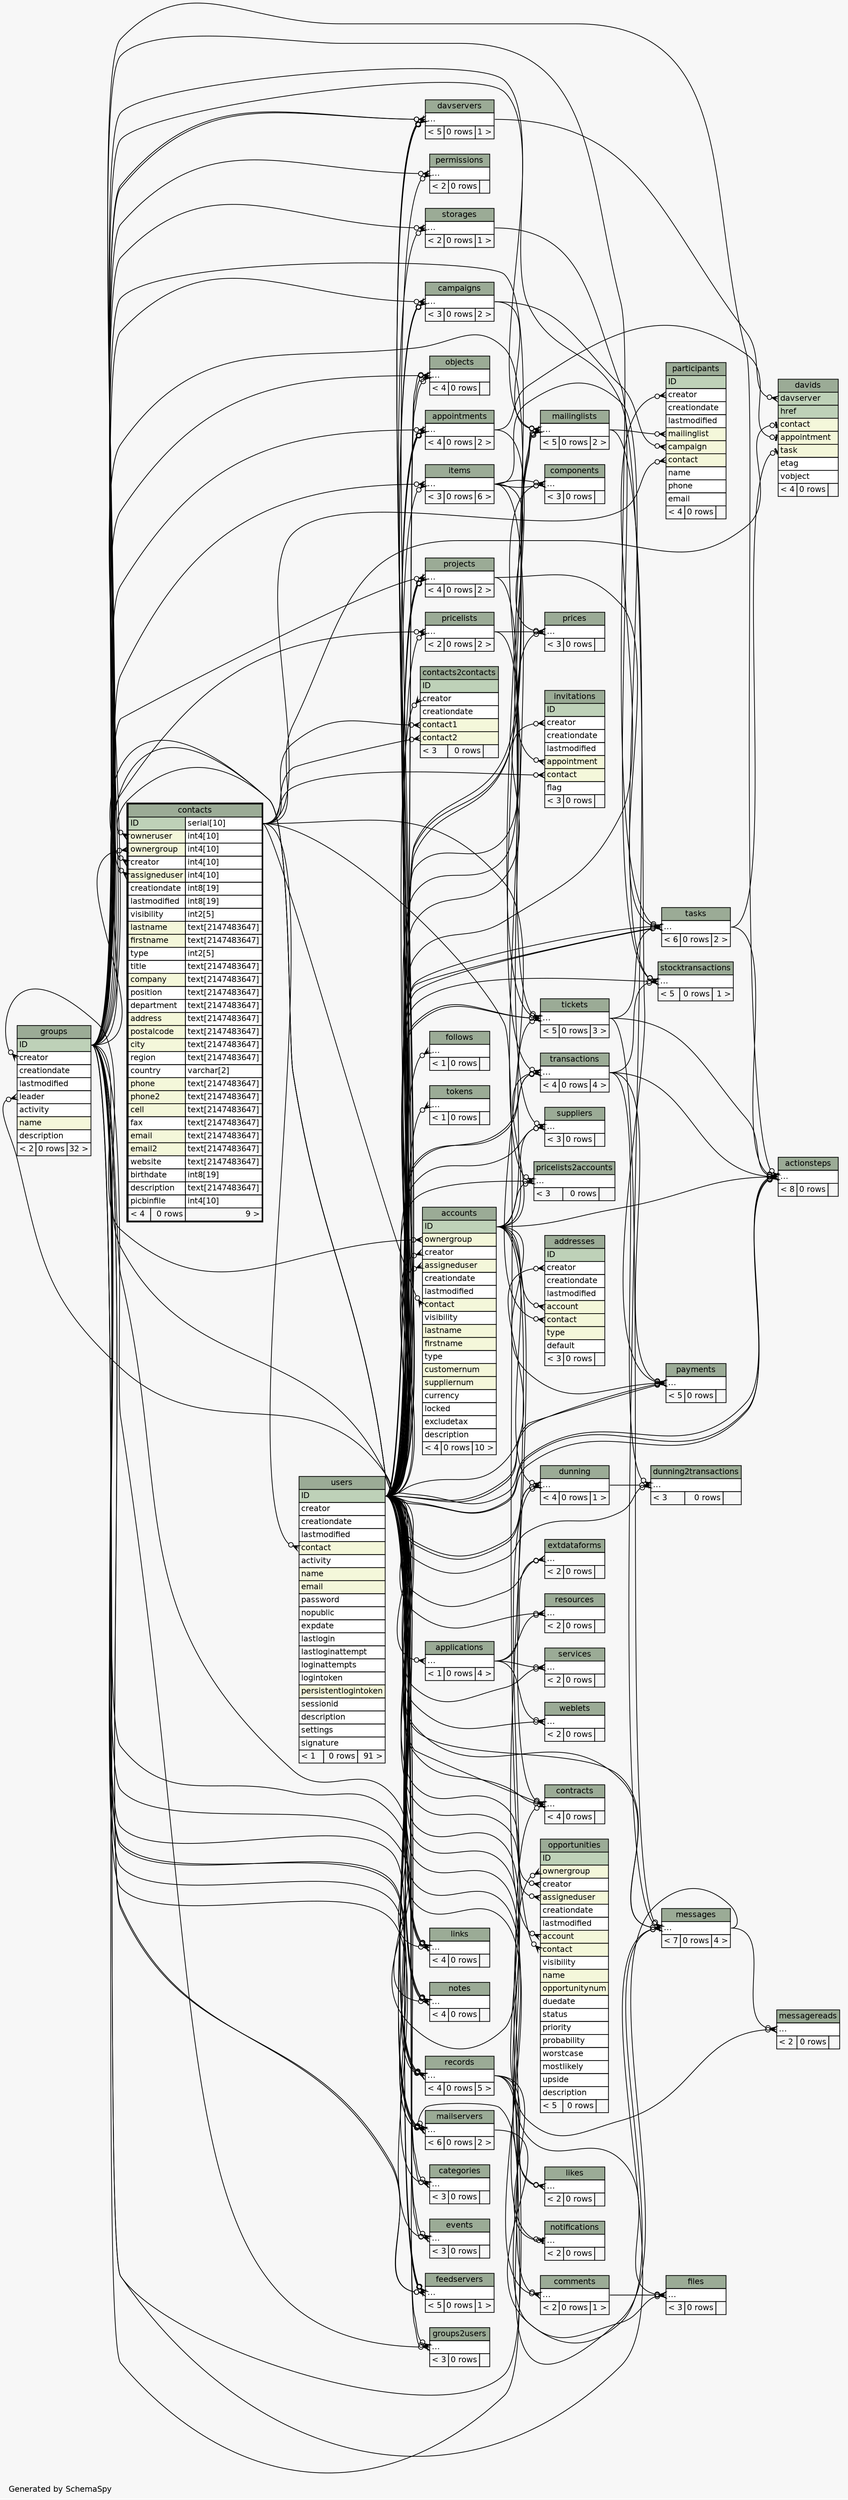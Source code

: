 // dot 2.38.0 on Mac OS X 10.11.5
// SchemaSpy rev 590
digraph "twoDegreesRelationshipsDiagram" {
  graph [
    rankdir="RL"
    bgcolor="#f7f7f7"
    label="\nGenerated by SchemaSpy"
    labeljust="l"
    nodesep="0.18"
    ranksep="0.46"
    fontname="Helvetica"
    fontsize="11"
  ];
  node [
    fontname="Helvetica"
    fontsize="11"
    shape="plaintext"
  ];
  edge [
    arrowsize="0.8"
  ];
  "accounts":"assigneduser":w -> "users":"ID":e [arrowhead=none dir=back arrowtail=crowodot];
  "accounts":"contact":w -> "contacts":"ID.type":e [arrowhead=none dir=back arrowtail=crowodot];
  "accounts":"creator":w -> "users":"ID":e [arrowhead=none dir=back arrowtail=crowodot];
  "accounts":"ownergroup":w -> "groups":"ID":e [arrowhead=none dir=back arrowtail=crowodot];
  "actionsteps":"elipses":w -> "accounts":"ID":e [arrowhead=none dir=back arrowtail=crowodot];
  "actionsteps":"elipses":w -> "users":"ID":e [arrowhead=none dir=back arrowtail=crowodot];
  "actionsteps":"elipses":w -> "users":"ID":e [arrowhead=none dir=back arrowtail=crowodot];
  "actionsteps":"elipses":w -> "groups":"ID":e [arrowhead=none dir=back arrowtail=crowodot];
  "actionsteps":"elipses":w -> "users":"ID":e [arrowhead=none dir=back arrowtail=crowodot];
  "actionsteps":"elipses":w -> "tasks":"elipses":e [arrowhead=none dir=back arrowtail=crowodot];
  "actionsteps":"elipses":w -> "tickets":"elipses":e [arrowhead=none dir=back arrowtail=crowodot];
  "actionsteps":"elipses":w -> "transactions":"elipses":e [arrowhead=none dir=back arrowtail=crowodot];
  "addresses":"account":w -> "accounts":"ID":e [arrowhead=none dir=back arrowtail=crowodot];
  "addresses":"contact":w -> "contacts":"ID.type":e [arrowhead=none dir=back arrowtail=crowodot];
  "addresses":"creator":w -> "users":"ID":e [arrowhead=none dir=back arrowtail=crowodot];
  "applications":"elipses":w -> "users":"ID":e [arrowhead=none dir=back arrowtail=crowodot];
  "appointments":"elipses":w -> "users":"ID":e [arrowhead=none dir=back arrowtail=crowodot];
  "appointments":"elipses":w -> "users":"ID":e [arrowhead=none dir=back arrowtail=crowodot];
  "appointments":"elipses":w -> "groups":"ID":e [arrowhead=none dir=back arrowtail=crowodot];
  "appointments":"elipses":w -> "users":"ID":e [arrowhead=none dir=back arrowtail=crowodot];
  "campaigns":"elipses":w -> "users":"ID":e [arrowhead=none dir=back arrowtail=crowodot];
  "campaigns":"elipses":w -> "users":"ID":e [arrowhead=none dir=back arrowtail=crowodot];
  "campaigns":"elipses":w -> "groups":"ID":e [arrowhead=none dir=back arrowtail=crowodot];
  "categories":"elipses":w -> "users":"ID":e [arrowhead=none dir=back arrowtail=crowodot];
  "categories":"elipses":w -> "groups":"ID":e [arrowhead=none dir=back arrowtail=crowodot];
  "categories":"elipses":w -> "users":"ID":e [arrowhead=none dir=back arrowtail=crowodot];
  "comments":"elipses":w -> "users":"ID":e [arrowhead=none dir=back arrowtail=crowodot];
  "comments":"elipses":w -> "records":"elipses":e [arrowhead=none dir=back arrowtail=crowodot];
  "components":"elipses":w -> "items":"elipses":e [arrowhead=none dir=back arrowtail=crowodot];
  "components":"elipses":w -> "users":"ID":e [arrowhead=none dir=back arrowtail=crowodot];
  "components":"elipses":w -> "items":"elipses":e [arrowhead=none dir=back arrowtail=crowodot];
  "contacts":"assigneduser":w -> "users":"ID":e [arrowhead=none dir=back arrowtail=crowodot];
  "contacts":"creator":w -> "users":"ID":e [arrowhead=none dir=back arrowtail=crowodot];
  "contacts":"ownergroup":w -> "groups":"ID":e [arrowhead=none dir=back arrowtail=crowodot];
  "contacts":"owneruser":w -> "users":"ID":e [arrowhead=none dir=back arrowtail=crowodot];
  "contacts2contacts":"contact1":w -> "contacts":"ID.type":e [arrowhead=none dir=back arrowtail=crowodot];
  "contacts2contacts":"contact2":w -> "contacts":"ID.type":e [arrowhead=none dir=back arrowtail=crowodot];
  "contacts2contacts":"creator":w -> "users":"ID":e [arrowhead=none dir=back arrowtail=crowodot];
  "contracts":"elipses":w -> "accounts":"ID":e [arrowhead=none dir=back arrowtail=crowodot];
  "contracts":"elipses":w -> "users":"ID":e [arrowhead=none dir=back arrowtail=crowodot];
  "contracts":"elipses":w -> "users":"ID":e [arrowhead=none dir=back arrowtail=crowodot];
  "contracts":"elipses":w -> "groups":"ID":e [arrowhead=none dir=back arrowtail=crowodot];
  "davids":"appointment":w -> "appointments":"elipses":e [arrowhead=none dir=back arrowtail=teeodot];
  "davids":"contact":w -> "contacts":"ID.type":e [arrowhead=none dir=back arrowtail=teeodot];
  "davids":"davserver":w -> "davservers":"elipses":e [arrowhead=none dir=back arrowtail=crowodot];
  "davids":"task":w -> "tasks":"elipses":e [arrowhead=none dir=back arrowtail=teeodot];
  "davservers":"elipses":w -> "users":"ID":e [arrowhead=none dir=back arrowtail=crowodot];
  "davservers":"elipses":w -> "groups":"ID":e [arrowhead=none dir=back arrowtail=crowodot];
  "davservers":"elipses":w -> "users":"ID":e [arrowhead=none dir=back arrowtail=crowodot];
  "davservers":"elipses":w -> "groups":"ID":e [arrowhead=none dir=back arrowtail=crowodot];
  "davservers":"elipses":w -> "users":"ID":e [arrowhead=none dir=back arrowtail=crowodot];
  "dunning":"elipses":w -> "accounts":"ID":e [arrowhead=none dir=back arrowtail=crowodot];
  "dunning":"elipses":w -> "users":"ID":e [arrowhead=none dir=back arrowtail=crowodot];
  "dunning":"elipses":w -> "users":"ID":e [arrowhead=none dir=back arrowtail=crowodot];
  "dunning":"elipses":w -> "groups":"ID":e [arrowhead=none dir=back arrowtail=crowodot];
  "dunning2transactions":"elipses":w -> "users":"ID":e [arrowhead=none dir=back arrowtail=crowodot];
  "dunning2transactions":"elipses":w -> "dunning":"elipses":e [arrowhead=none dir=back arrowtail=crowodot];
  "dunning2transactions":"elipses":w -> "transactions":"elipses":e [arrowhead=none dir=back arrowtail=crowodot];
  "events":"elipses":w -> "users":"ID":e [arrowhead=none dir=back arrowtail=crowodot];
  "events":"elipses":w -> "groups":"ID":e [arrowhead=none dir=back arrowtail=crowodot];
  "events":"elipses":w -> "users":"ID":e [arrowhead=none dir=back arrowtail=crowodot];
  "extdataforms":"elipses":w -> "applications":"elipses":e [arrowhead=none dir=back arrowtail=crowodot];
  "extdataforms":"elipses":w -> "users":"ID":e [arrowhead=none dir=back arrowtail=crowodot];
  "feedservers":"elipses":w -> "users":"ID":e [arrowhead=none dir=back arrowtail=crowodot];
  "feedservers":"elipses":w -> "groups":"ID":e [arrowhead=none dir=back arrowtail=crowodot];
  "feedservers":"elipses":w -> "users":"ID":e [arrowhead=none dir=back arrowtail=crowodot];
  "feedservers":"elipses":w -> "groups":"ID":e [arrowhead=none dir=back arrowtail=crowodot];
  "feedservers":"elipses":w -> "users":"ID":e [arrowhead=none dir=back arrowtail=crowodot];
  "files":"elipses":w -> "comments":"elipses":e [arrowhead=none dir=back arrowtail=crowodot];
  "files":"elipses":w -> "users":"ID":e [arrowhead=none dir=back arrowtail=crowodot];
  "files":"elipses":w -> "records":"elipses":e [arrowhead=none dir=back arrowtail=crowodot];
  "follows":"elipses":w -> "users":"ID":e [arrowhead=none dir=back arrowtail=crowodot];
  "groups":"creator":w -> "users":"ID":e [arrowhead=none dir=back arrowtail=crowodot];
  "groups":"leader":w -> "users":"ID":e [arrowhead=none dir=back arrowtail=crowodot];
  "groups2users":"elipses":w -> "users":"ID":e [arrowhead=none dir=back arrowtail=crowodot];
  "groups2users":"elipses":w -> "groups":"ID":e [arrowhead=none dir=back arrowtail=crowodot];
  "groups2users":"elipses":w -> "users":"ID":e [arrowhead=none dir=back arrowtail=crowodot];
  "invitations":"appointment":w -> "appointments":"elipses":e [arrowhead=none dir=back arrowtail=crowodot];
  "invitations":"contact":w -> "contacts":"ID.type":e [arrowhead=none dir=back arrowtail=crowodot];
  "invitations":"creator":w -> "users":"ID":e [arrowhead=none dir=back arrowtail=crowodot];
  "items":"elipses":w -> "users":"ID":e [arrowhead=none dir=back arrowtail=crowodot];
  "items":"elipses":w -> "groups":"ID":e [arrowhead=none dir=back arrowtail=crowodot];
  "likes":"elipses":w -> "users":"ID":e [arrowhead=none dir=back arrowtail=crowodot];
  "likes":"elipses":w -> "records":"elipses":e [arrowhead=none dir=back arrowtail=crowodot];
  "links":"elipses":w -> "users":"ID":e [arrowhead=none dir=back arrowtail=crowodot];
  "links":"elipses":w -> "users":"ID":e [arrowhead=none dir=back arrowtail=crowodot];
  "links":"elipses":w -> "groups":"ID":e [arrowhead=none dir=back arrowtail=crowodot];
  "links":"elipses":w -> "users":"ID":e [arrowhead=none dir=back arrowtail=crowodot];
  "mailinglists":"elipses":w -> "users":"ID":e [arrowhead=none dir=back arrowtail=crowodot];
  "mailinglists":"elipses":w -> "campaigns":"elipses":e [arrowhead=none dir=back arrowtail=crowodot];
  "mailinglists":"elipses":w -> "users":"ID":e [arrowhead=none dir=back arrowtail=crowodot];
  "mailinglists":"elipses":w -> "groups":"ID":e [arrowhead=none dir=back arrowtail=crowodot];
  "mailinglists":"elipses":w -> "users":"ID":e [arrowhead=none dir=back arrowtail=crowodot];
  "mailservers":"elipses":w -> "users":"ID":e [arrowhead=none dir=back arrowtail=crowodot];
  "mailservers":"elipses":w -> "messages":"elipses":e [arrowhead=none dir=back arrowtail=crowodot];
  "mailservers":"elipses":w -> "groups":"ID":e [arrowhead=none dir=back arrowtail=crowodot];
  "mailservers":"elipses":w -> "users":"ID":e [arrowhead=none dir=back arrowtail=crowodot];
  "mailservers":"elipses":w -> "groups":"ID":e [arrowhead=none dir=back arrowtail=crowodot];
  "mailservers":"elipses":w -> "users":"ID":e [arrowhead=none dir=back arrowtail=crowodot];
  "messagereads":"elipses":w -> "users":"ID":e [arrowhead=none dir=back arrowtail=crowodot];
  "messagereads":"elipses":w -> "messages":"elipses":e [arrowhead=none dir=back arrowtail=crowodot];
  "messages":"elipses":w -> "users":"ID":e [arrowhead=none dir=back arrowtail=crowodot];
  "messages":"elipses":w -> "mailinglists":"elipses":e [arrowhead=none dir=back arrowtail=crowodot];
  "messages":"elipses":w -> "mailservers":"elipses":e [arrowhead=none dir=back arrowtail=crowodot];
  "messages":"elipses":w -> "groups":"ID":e [arrowhead=none dir=back arrowtail=crowodot];
  "messages":"elipses":w -> "users":"ID":e [arrowhead=none dir=back arrowtail=crowodot];
  "messages":"elipses":w -> "tickets":"elipses":e [arrowhead=none dir=back arrowtail=crowodot];
  "notes":"elipses":w -> "users":"ID":e [arrowhead=none dir=back arrowtail=crowodot];
  "notes":"elipses":w -> "users":"ID":e [arrowhead=none dir=back arrowtail=crowodot];
  "notes":"elipses":w -> "groups":"ID":e [arrowhead=none dir=back arrowtail=crowodot];
  "notes":"elipses":w -> "users":"ID":e [arrowhead=none dir=back arrowtail=crowodot];
  "notifications":"elipses":w -> "records":"elipses":e [arrowhead=none dir=back arrowtail=teeodot];
  "notifications":"elipses":w -> "users":"ID":e [arrowhead=none dir=back arrowtail=crowodot];
  "objects":"elipses":w -> "users":"ID":e [arrowhead=none dir=back arrowtail=crowodot];
  "objects":"elipses":w -> "users":"ID":e [arrowhead=none dir=back arrowtail=crowodot];
  "objects":"elipses":w -> "groups":"ID":e [arrowhead=none dir=back arrowtail=crowodot];
  "objects":"elipses":w -> "users":"ID":e [arrowhead=none dir=back arrowtail=crowodot];
  "opportunities":"account":w -> "accounts":"ID":e [arrowhead=none dir=back arrowtail=crowodot];
  "opportunities":"assigneduser":w -> "users":"ID":e [arrowhead=none dir=back arrowtail=crowodot];
  "opportunities":"contact":w -> "contacts":"ID.type":e [arrowhead=none dir=back arrowtail=crowodot];
  "opportunities":"creator":w -> "users":"ID":e [arrowhead=none dir=back arrowtail=crowodot];
  "opportunities":"ownergroup":w -> "groups":"ID":e [arrowhead=none dir=back arrowtail=crowodot];
  "participants":"campaign":w -> "campaigns":"elipses":e [arrowhead=none dir=back arrowtail=crowodot];
  "participants":"contact":w -> "contacts":"ID.type":e [arrowhead=none dir=back arrowtail=crowodot];
  "participants":"creator":w -> "users":"ID":e [arrowhead=none dir=back arrowtail=crowodot];
  "participants":"mailinglist":w -> "mailinglists":"elipses":e [arrowhead=none dir=back arrowtail=crowodot];
  "payments":"elipses":w -> "accounts":"ID":e [arrowhead=none dir=back arrowtail=crowodot];
  "payments":"elipses":w -> "users":"ID":e [arrowhead=none dir=back arrowtail=crowodot];
  "payments":"elipses":w -> "users":"ID":e [arrowhead=none dir=back arrowtail=crowodot];
  "payments":"elipses":w -> "groups":"ID":e [arrowhead=none dir=back arrowtail=crowodot];
  "payments":"elipses":w -> "transactions":"elipses":e [arrowhead=none dir=back arrowtail=crowodot];
  "permissions":"elipses":w -> "users":"ID":e [arrowhead=none dir=back arrowtail=crowodot];
  "permissions":"elipses":w -> "groups":"ID":e [arrowhead=none dir=back arrowtail=crowodot];
  "pricelists":"elipses":w -> "users":"ID":e [arrowhead=none dir=back arrowtail=crowodot];
  "pricelists":"elipses":w -> "groups":"ID":e [arrowhead=none dir=back arrowtail=crowodot];
  "pricelists2accounts":"elipses":w -> "accounts":"ID":e [arrowhead=none dir=back arrowtail=crowodot];
  "pricelists2accounts":"elipses":w -> "users":"ID":e [arrowhead=none dir=back arrowtail=crowodot];
  "pricelists2accounts":"elipses":w -> "pricelists":"elipses":e [arrowhead=none dir=back arrowtail=crowodot];
  "prices":"elipses":w -> "users":"ID":e [arrowhead=none dir=back arrowtail=crowodot];
  "prices":"elipses":w -> "items":"elipses":e [arrowhead=none dir=back arrowtail=crowodot];
  "prices":"elipses":w -> "pricelists":"elipses":e [arrowhead=none dir=back arrowtail=crowodot];
  "projects":"elipses":w -> "users":"ID":e [arrowhead=none dir=back arrowtail=crowodot];
  "projects":"elipses":w -> "users":"ID":e [arrowhead=none dir=back arrowtail=crowodot];
  "projects":"elipses":w -> "groups":"ID":e [arrowhead=none dir=back arrowtail=crowodot];
  "projects":"elipses":w -> "users":"ID":e [arrowhead=none dir=back arrowtail=crowodot];
  "records":"elipses":w -> "users":"ID":e [arrowhead=none dir=back arrowtail=crowodot];
  "records":"elipses":w -> "users":"ID":e [arrowhead=none dir=back arrowtail=crowodot];
  "records":"elipses":w -> "groups":"ID":e [arrowhead=none dir=back arrowtail=crowodot];
  "records":"elipses":w -> "users":"ID":e [arrowhead=none dir=back arrowtail=crowodot];
  "resources":"elipses":w -> "applications":"elipses":e [arrowhead=none dir=back arrowtail=crowodot];
  "resources":"elipses":w -> "users":"ID":e [arrowhead=none dir=back arrowtail=crowodot];
  "services":"elipses":w -> "applications":"elipses":e [arrowhead=none dir=back arrowtail=crowodot];
  "services":"elipses":w -> "users":"ID":e [arrowhead=none dir=back arrowtail=crowodot];
  "stocktransactions":"elipses":w -> "users":"ID":e [arrowhead=none dir=back arrowtail=crowodot];
  "stocktransactions":"elipses":w -> "items":"elipses":e [arrowhead=none dir=back arrowtail=crowodot];
  "stocktransactions":"elipses":w -> "storages":"elipses":e [arrowhead=none dir=back arrowtail=crowodot];
  "stocktransactions":"elipses":w -> "transactions":"elipses":e [arrowhead=none dir=back arrowtail=crowodot];
  "storages":"elipses":w -> "users":"ID":e [arrowhead=none dir=back arrowtail=crowodot];
  "storages":"elipses":w -> "groups":"ID":e [arrowhead=none dir=back arrowtail=crowodot];
  "suppliers":"elipses":w -> "accounts":"ID":e [arrowhead=none dir=back arrowtail=crowodot];
  "suppliers":"elipses":w -> "users":"ID":e [arrowhead=none dir=back arrowtail=crowodot];
  "suppliers":"elipses":w -> "items":"elipses":e [arrowhead=none dir=back arrowtail=crowodot];
  "tasks":"elipses":w -> "users":"ID":e [arrowhead=none dir=back arrowtail=crowodot];
  "tasks":"elipses":w -> "users":"ID":e [arrowhead=none dir=back arrowtail=crowodot];
  "tasks":"elipses":w -> "groups":"ID":e [arrowhead=none dir=back arrowtail=crowodot];
  "tasks":"elipses":w -> "users":"ID":e [arrowhead=none dir=back arrowtail=crowodot];
  "tasks":"elipses":w -> "projects":"elipses":e [arrowhead=none dir=back arrowtail=crowodot];
  "tasks":"elipses":w -> "tickets":"elipses":e [arrowhead=none dir=back arrowtail=crowodot];
  "tickets":"elipses":w -> "accounts":"ID":e [arrowhead=none dir=back arrowtail=crowodot];
  "tickets":"elipses":w -> "users":"ID":e [arrowhead=none dir=back arrowtail=crowodot];
  "tickets":"elipses":w -> "users":"ID":e [arrowhead=none dir=back arrowtail=crowodot];
  "tickets":"elipses":w -> "groups":"ID":e [arrowhead=none dir=back arrowtail=crowodot];
  "tickets":"elipses":w -> "projects":"elipses":e [arrowhead=none dir=back arrowtail=crowodot];
  "tokens":"elipses":w -> "users":"ID":e [arrowhead=none dir=back arrowtail=crowodot];
  "transactions":"elipses":w -> "accounts":"ID":e [arrowhead=none dir=back arrowtail=crowodot];
  "transactions":"elipses":w -> "users":"ID":e [arrowhead=none dir=back arrowtail=crowodot];
  "transactions":"elipses":w -> "users":"ID":e [arrowhead=none dir=back arrowtail=crowodot];
  "transactions":"elipses":w -> "groups":"ID":e [arrowhead=none dir=back arrowtail=crowodot];
  "users":"contact":w -> "contacts":"ID.type":e [arrowhead=none dir=back arrowtail=crowodot];
  "weblets":"elipses":w -> "applications":"elipses":e [arrowhead=none dir=back arrowtail=crowodot];
  "weblets":"elipses":w -> "users":"ID":e [arrowhead=none dir=back arrowtail=crowodot];
  "accounts" [
    label=<
    <TABLE BORDER="0" CELLBORDER="1" CELLSPACING="0" BGCOLOR="#ffffff">
      <TR><TD COLSPAN="3" BGCOLOR="#9bab96" ALIGN="CENTER">accounts</TD></TR>
      <TR><TD PORT="ID" COLSPAN="3" BGCOLOR="#bed1b8" ALIGN="LEFT">ID</TD></TR>
      <TR><TD PORT="ownergroup" COLSPAN="3" BGCOLOR="#f4f7da" ALIGN="LEFT">ownergroup</TD></TR>
      <TR><TD PORT="creator" COLSPAN="3" ALIGN="LEFT">creator</TD></TR>
      <TR><TD PORT="assigneduser" COLSPAN="3" BGCOLOR="#f4f7da" ALIGN="LEFT">assigneduser</TD></TR>
      <TR><TD PORT="creationdate" COLSPAN="3" ALIGN="LEFT">creationdate</TD></TR>
      <TR><TD PORT="lastmodified" COLSPAN="3" ALIGN="LEFT">lastmodified</TD></TR>
      <TR><TD PORT="contact" COLSPAN="3" BGCOLOR="#f4f7da" ALIGN="LEFT">contact</TD></TR>
      <TR><TD PORT="visibility" COLSPAN="3" ALIGN="LEFT">visibility</TD></TR>
      <TR><TD PORT="lastname" COLSPAN="3" BGCOLOR="#f4f7da" ALIGN="LEFT">lastname</TD></TR>
      <TR><TD PORT="firstname" COLSPAN="3" BGCOLOR="#f4f7da" ALIGN="LEFT">firstname</TD></TR>
      <TR><TD PORT="type" COLSPAN="3" ALIGN="LEFT">type</TD></TR>
      <TR><TD PORT="customernum" COLSPAN="3" BGCOLOR="#f4f7da" ALIGN="LEFT">customernum</TD></TR>
      <TR><TD PORT="suppliernum" COLSPAN="3" BGCOLOR="#f4f7da" ALIGN="LEFT">suppliernum</TD></TR>
      <TR><TD PORT="currency" COLSPAN="3" ALIGN="LEFT">currency</TD></TR>
      <TR><TD PORT="locked" COLSPAN="3" ALIGN="LEFT">locked</TD></TR>
      <TR><TD PORT="excludetax" COLSPAN="3" ALIGN="LEFT">excludetax</TD></TR>
      <TR><TD PORT="description" COLSPAN="3" ALIGN="LEFT">description</TD></TR>
      <TR><TD ALIGN="LEFT" BGCOLOR="#f7f7f7">&lt; 4</TD><TD ALIGN="RIGHT" BGCOLOR="#f7f7f7">0 rows</TD><TD ALIGN="RIGHT" BGCOLOR="#f7f7f7">10 &gt;</TD></TR>
    </TABLE>>
    URL="accounts.html"
    tooltip="accounts"
  ];
  "actionsteps" [
    label=<
    <TABLE BORDER="0" CELLBORDER="1" CELLSPACING="0" BGCOLOR="#ffffff">
      <TR><TD COLSPAN="3" BGCOLOR="#9bab96" ALIGN="CENTER">actionsteps</TD></TR>
      <TR><TD PORT="elipses" COLSPAN="3" ALIGN="LEFT">...</TD></TR>
      <TR><TD ALIGN="LEFT" BGCOLOR="#f7f7f7">&lt; 8</TD><TD ALIGN="RIGHT" BGCOLOR="#f7f7f7">0 rows</TD><TD ALIGN="RIGHT" BGCOLOR="#f7f7f7">  </TD></TR>
    </TABLE>>
    URL="actionsteps.html"
    tooltip="actionsteps"
  ];
  "addresses" [
    label=<
    <TABLE BORDER="0" CELLBORDER="1" CELLSPACING="0" BGCOLOR="#ffffff">
      <TR><TD COLSPAN="3" BGCOLOR="#9bab96" ALIGN="CENTER">addresses</TD></TR>
      <TR><TD PORT="ID" COLSPAN="3" BGCOLOR="#bed1b8" ALIGN="LEFT">ID</TD></TR>
      <TR><TD PORT="creator" COLSPAN="3" ALIGN="LEFT">creator</TD></TR>
      <TR><TD PORT="creationdate" COLSPAN="3" ALIGN="LEFT">creationdate</TD></TR>
      <TR><TD PORT="lastmodified" COLSPAN="3" ALIGN="LEFT">lastmodified</TD></TR>
      <TR><TD PORT="account" COLSPAN="3" BGCOLOR="#f4f7da" ALIGN="LEFT">account</TD></TR>
      <TR><TD PORT="contact" COLSPAN="3" BGCOLOR="#f4f7da" ALIGN="LEFT">contact</TD></TR>
      <TR><TD PORT="type" COLSPAN="3" BGCOLOR="#f4f7da" ALIGN="LEFT">type</TD></TR>
      <TR><TD PORT="default" COLSPAN="3" ALIGN="LEFT">default</TD></TR>
      <TR><TD ALIGN="LEFT" BGCOLOR="#f7f7f7">&lt; 3</TD><TD ALIGN="RIGHT" BGCOLOR="#f7f7f7">0 rows</TD><TD ALIGN="RIGHT" BGCOLOR="#f7f7f7">  </TD></TR>
    </TABLE>>
    URL="addresses.html"
    tooltip="addresses"
  ];
  "applications" [
    label=<
    <TABLE BORDER="0" CELLBORDER="1" CELLSPACING="0" BGCOLOR="#ffffff">
      <TR><TD COLSPAN="3" BGCOLOR="#9bab96" ALIGN="CENTER">applications</TD></TR>
      <TR><TD PORT="elipses" COLSPAN="3" ALIGN="LEFT">...</TD></TR>
      <TR><TD ALIGN="LEFT" BGCOLOR="#f7f7f7">&lt; 1</TD><TD ALIGN="RIGHT" BGCOLOR="#f7f7f7">0 rows</TD><TD ALIGN="RIGHT" BGCOLOR="#f7f7f7">4 &gt;</TD></TR>
    </TABLE>>
    URL="applications.html"
    tooltip="applications"
  ];
  "appointments" [
    label=<
    <TABLE BORDER="0" CELLBORDER="1" CELLSPACING="0" BGCOLOR="#ffffff">
      <TR><TD COLSPAN="3" BGCOLOR="#9bab96" ALIGN="CENTER">appointments</TD></TR>
      <TR><TD PORT="elipses" COLSPAN="3" ALIGN="LEFT">...</TD></TR>
      <TR><TD ALIGN="LEFT" BGCOLOR="#f7f7f7">&lt; 4</TD><TD ALIGN="RIGHT" BGCOLOR="#f7f7f7">0 rows</TD><TD ALIGN="RIGHT" BGCOLOR="#f7f7f7">2 &gt;</TD></TR>
    </TABLE>>
    URL="appointments.html"
    tooltip="appointments"
  ];
  "campaigns" [
    label=<
    <TABLE BORDER="0" CELLBORDER="1" CELLSPACING="0" BGCOLOR="#ffffff">
      <TR><TD COLSPAN="3" BGCOLOR="#9bab96" ALIGN="CENTER">campaigns</TD></TR>
      <TR><TD PORT="elipses" COLSPAN="3" ALIGN="LEFT">...</TD></TR>
      <TR><TD ALIGN="LEFT" BGCOLOR="#f7f7f7">&lt; 3</TD><TD ALIGN="RIGHT" BGCOLOR="#f7f7f7">0 rows</TD><TD ALIGN="RIGHT" BGCOLOR="#f7f7f7">2 &gt;</TD></TR>
    </TABLE>>
    URL="campaigns.html"
    tooltip="campaigns"
  ];
  "categories" [
    label=<
    <TABLE BORDER="0" CELLBORDER="1" CELLSPACING="0" BGCOLOR="#ffffff">
      <TR><TD COLSPAN="3" BGCOLOR="#9bab96" ALIGN="CENTER">categories</TD></TR>
      <TR><TD PORT="elipses" COLSPAN="3" ALIGN="LEFT">...</TD></TR>
      <TR><TD ALIGN="LEFT" BGCOLOR="#f7f7f7">&lt; 3</TD><TD ALIGN="RIGHT" BGCOLOR="#f7f7f7">0 rows</TD><TD ALIGN="RIGHT" BGCOLOR="#f7f7f7">  </TD></TR>
    </TABLE>>
    URL="categories.html"
    tooltip="categories"
  ];
  "comments" [
    label=<
    <TABLE BORDER="0" CELLBORDER="1" CELLSPACING="0" BGCOLOR="#ffffff">
      <TR><TD COLSPAN="3" BGCOLOR="#9bab96" ALIGN="CENTER">comments</TD></TR>
      <TR><TD PORT="elipses" COLSPAN="3" ALIGN="LEFT">...</TD></TR>
      <TR><TD ALIGN="LEFT" BGCOLOR="#f7f7f7">&lt; 2</TD><TD ALIGN="RIGHT" BGCOLOR="#f7f7f7">0 rows</TD><TD ALIGN="RIGHT" BGCOLOR="#f7f7f7">1 &gt;</TD></TR>
    </TABLE>>
    URL="comments.html"
    tooltip="comments"
  ];
  "components" [
    label=<
    <TABLE BORDER="0" CELLBORDER="1" CELLSPACING="0" BGCOLOR="#ffffff">
      <TR><TD COLSPAN="3" BGCOLOR="#9bab96" ALIGN="CENTER">components</TD></TR>
      <TR><TD PORT="elipses" COLSPAN="3" ALIGN="LEFT">...</TD></TR>
      <TR><TD ALIGN="LEFT" BGCOLOR="#f7f7f7">&lt; 3</TD><TD ALIGN="RIGHT" BGCOLOR="#f7f7f7">0 rows</TD><TD ALIGN="RIGHT" BGCOLOR="#f7f7f7">  </TD></TR>
    </TABLE>>
    URL="components.html"
    tooltip="components"
  ];
  "contacts" [
    label=<
    <TABLE BORDER="2" CELLBORDER="1" CELLSPACING="0" BGCOLOR="#ffffff">
      <TR><TD COLSPAN="3" BGCOLOR="#9bab96" ALIGN="CENTER">contacts</TD></TR>
      <TR><TD PORT="ID" COLSPAN="2" BGCOLOR="#bed1b8" ALIGN="LEFT">ID</TD><TD PORT="ID.type" ALIGN="LEFT">serial[10]</TD></TR>
      <TR><TD PORT="owneruser" COLSPAN="2" BGCOLOR="#f4f7da" ALIGN="LEFT">owneruser</TD><TD PORT="owneruser.type" ALIGN="LEFT">int4[10]</TD></TR>
      <TR><TD PORT="ownergroup" COLSPAN="2" BGCOLOR="#f4f7da" ALIGN="LEFT">ownergroup</TD><TD PORT="ownergroup.type" ALIGN="LEFT">int4[10]</TD></TR>
      <TR><TD PORT="creator" COLSPAN="2" ALIGN="LEFT">creator</TD><TD PORT="creator.type" ALIGN="LEFT">int4[10]</TD></TR>
      <TR><TD PORT="assigneduser" COLSPAN="2" BGCOLOR="#f4f7da" ALIGN="LEFT">assigneduser</TD><TD PORT="assigneduser.type" ALIGN="LEFT">int4[10]</TD></TR>
      <TR><TD PORT="creationdate" COLSPAN="2" ALIGN="LEFT">creationdate</TD><TD PORT="creationdate.type" ALIGN="LEFT">int8[19]</TD></TR>
      <TR><TD PORT="lastmodified" COLSPAN="2" ALIGN="LEFT">lastmodified</TD><TD PORT="lastmodified.type" ALIGN="LEFT">int8[19]</TD></TR>
      <TR><TD PORT="visibility" COLSPAN="2" ALIGN="LEFT">visibility</TD><TD PORT="visibility.type" ALIGN="LEFT">int2[5]</TD></TR>
      <TR><TD PORT="lastname" COLSPAN="2" BGCOLOR="#f4f7da" ALIGN="LEFT">lastname</TD><TD PORT="lastname.type" ALIGN="LEFT">text[2147483647]</TD></TR>
      <TR><TD PORT="firstname" COLSPAN="2" BGCOLOR="#f4f7da" ALIGN="LEFT">firstname</TD><TD PORT="firstname.type" ALIGN="LEFT">text[2147483647]</TD></TR>
      <TR><TD PORT="type" COLSPAN="2" ALIGN="LEFT">type</TD><TD PORT="type.type" ALIGN="LEFT">int2[5]</TD></TR>
      <TR><TD PORT="title" COLSPAN="2" ALIGN="LEFT">title</TD><TD PORT="title.type" ALIGN="LEFT">text[2147483647]</TD></TR>
      <TR><TD PORT="company" COLSPAN="2" BGCOLOR="#f4f7da" ALIGN="LEFT">company</TD><TD PORT="company.type" ALIGN="LEFT">text[2147483647]</TD></TR>
      <TR><TD PORT="position" COLSPAN="2" ALIGN="LEFT">position</TD><TD PORT="position.type" ALIGN="LEFT">text[2147483647]</TD></TR>
      <TR><TD PORT="department" COLSPAN="2" ALIGN="LEFT">department</TD><TD PORT="department.type" ALIGN="LEFT">text[2147483647]</TD></TR>
      <TR><TD PORT="address" COLSPAN="2" BGCOLOR="#f4f7da" ALIGN="LEFT">address</TD><TD PORT="address.type" ALIGN="LEFT">text[2147483647]</TD></TR>
      <TR><TD PORT="postalcode" COLSPAN="2" BGCOLOR="#f4f7da" ALIGN="LEFT">postalcode</TD><TD PORT="postalcode.type" ALIGN="LEFT">text[2147483647]</TD></TR>
      <TR><TD PORT="city" COLSPAN="2" BGCOLOR="#f4f7da" ALIGN="LEFT">city</TD><TD PORT="city.type" ALIGN="LEFT">text[2147483647]</TD></TR>
      <TR><TD PORT="region" COLSPAN="2" ALIGN="LEFT">region</TD><TD PORT="region.type" ALIGN="LEFT">text[2147483647]</TD></TR>
      <TR><TD PORT="country" COLSPAN="2" ALIGN="LEFT">country</TD><TD PORT="country.type" ALIGN="LEFT">varchar[2]</TD></TR>
      <TR><TD PORT="phone" COLSPAN="2" BGCOLOR="#f4f7da" ALIGN="LEFT">phone</TD><TD PORT="phone.type" ALIGN="LEFT">text[2147483647]</TD></TR>
      <TR><TD PORT="phone2" COLSPAN="2" BGCOLOR="#f4f7da" ALIGN="LEFT">phone2</TD><TD PORT="phone2.type" ALIGN="LEFT">text[2147483647]</TD></TR>
      <TR><TD PORT="cell" COLSPAN="2" BGCOLOR="#f4f7da" ALIGN="LEFT">cell</TD><TD PORT="cell.type" ALIGN="LEFT">text[2147483647]</TD></TR>
      <TR><TD PORT="fax" COLSPAN="2" ALIGN="LEFT">fax</TD><TD PORT="fax.type" ALIGN="LEFT">text[2147483647]</TD></TR>
      <TR><TD PORT="email" COLSPAN="2" BGCOLOR="#f4f7da" ALIGN="LEFT">email</TD><TD PORT="email.type" ALIGN="LEFT">text[2147483647]</TD></TR>
      <TR><TD PORT="email2" COLSPAN="2" BGCOLOR="#f4f7da" ALIGN="LEFT">email2</TD><TD PORT="email2.type" ALIGN="LEFT">text[2147483647]</TD></TR>
      <TR><TD PORT="website" COLSPAN="2" ALIGN="LEFT">website</TD><TD PORT="website.type" ALIGN="LEFT">text[2147483647]</TD></TR>
      <TR><TD PORT="birthdate" COLSPAN="2" ALIGN="LEFT">birthdate</TD><TD PORT="birthdate.type" ALIGN="LEFT">int8[19]</TD></TR>
      <TR><TD PORT="description" COLSPAN="2" ALIGN="LEFT">description</TD><TD PORT="description.type" ALIGN="LEFT">text[2147483647]</TD></TR>
      <TR><TD PORT="picbinfile" COLSPAN="2" ALIGN="LEFT">picbinfile</TD><TD PORT="picbinfile.type" ALIGN="LEFT">int4[10]</TD></TR>
      <TR><TD ALIGN="LEFT" BGCOLOR="#f7f7f7">&lt; 4</TD><TD ALIGN="RIGHT" BGCOLOR="#f7f7f7">0 rows</TD><TD ALIGN="RIGHT" BGCOLOR="#f7f7f7">9 &gt;</TD></TR>
    </TABLE>>
    URL="contacts.html"
    tooltip="contacts"
  ];
  "contacts2contacts" [
    label=<
    <TABLE BORDER="0" CELLBORDER="1" CELLSPACING="0" BGCOLOR="#ffffff">
      <TR><TD COLSPAN="3" BGCOLOR="#9bab96" ALIGN="CENTER">contacts2contacts</TD></TR>
      <TR><TD PORT="ID" COLSPAN="3" BGCOLOR="#bed1b8" ALIGN="LEFT">ID</TD></TR>
      <TR><TD PORT="creator" COLSPAN="3" ALIGN="LEFT">creator</TD></TR>
      <TR><TD PORT="creationdate" COLSPAN="3" ALIGN="LEFT">creationdate</TD></TR>
      <TR><TD PORT="contact1" COLSPAN="3" BGCOLOR="#f4f7da" ALIGN="LEFT">contact1</TD></TR>
      <TR><TD PORT="contact2" COLSPAN="3" BGCOLOR="#f4f7da" ALIGN="LEFT">contact2</TD></TR>
      <TR><TD ALIGN="LEFT" BGCOLOR="#f7f7f7">&lt; 3</TD><TD ALIGN="RIGHT" BGCOLOR="#f7f7f7">0 rows</TD><TD ALIGN="RIGHT" BGCOLOR="#f7f7f7">  </TD></TR>
    </TABLE>>
    URL="contacts2contacts.html"
    tooltip="contacts2contacts"
  ];
  "contracts" [
    label=<
    <TABLE BORDER="0" CELLBORDER="1" CELLSPACING="0" BGCOLOR="#ffffff">
      <TR><TD COLSPAN="3" BGCOLOR="#9bab96" ALIGN="CENTER">contracts</TD></TR>
      <TR><TD PORT="elipses" COLSPAN="3" ALIGN="LEFT">...</TD></TR>
      <TR><TD ALIGN="LEFT" BGCOLOR="#f7f7f7">&lt; 4</TD><TD ALIGN="RIGHT" BGCOLOR="#f7f7f7">0 rows</TD><TD ALIGN="RIGHT" BGCOLOR="#f7f7f7">  </TD></TR>
    </TABLE>>
    URL="contracts.html"
    tooltip="contracts"
  ];
  "davids" [
    label=<
    <TABLE BORDER="0" CELLBORDER="1" CELLSPACING="0" BGCOLOR="#ffffff">
      <TR><TD COLSPAN="3" BGCOLOR="#9bab96" ALIGN="CENTER">davids</TD></TR>
      <TR><TD PORT="davserver" COLSPAN="3" BGCOLOR="#bed1b8" ALIGN="LEFT">davserver</TD></TR>
      <TR><TD PORT="href" COLSPAN="3" BGCOLOR="#bed1b8" ALIGN="LEFT">href</TD></TR>
      <TR><TD PORT="contact" COLSPAN="3" BGCOLOR="#f4f7da" ALIGN="LEFT">contact</TD></TR>
      <TR><TD PORT="appointment" COLSPAN="3" BGCOLOR="#f4f7da" ALIGN="LEFT">appointment</TD></TR>
      <TR><TD PORT="task" COLSPAN="3" BGCOLOR="#f4f7da" ALIGN="LEFT">task</TD></TR>
      <TR><TD PORT="etag" COLSPAN="3" ALIGN="LEFT">etag</TD></TR>
      <TR><TD PORT="vobject" COLSPAN="3" ALIGN="LEFT">vobject</TD></TR>
      <TR><TD ALIGN="LEFT" BGCOLOR="#f7f7f7">&lt; 4</TD><TD ALIGN="RIGHT" BGCOLOR="#f7f7f7">0 rows</TD><TD ALIGN="RIGHT" BGCOLOR="#f7f7f7">  </TD></TR>
    </TABLE>>
    URL="davids.html"
    tooltip="davids"
  ];
  "davservers" [
    label=<
    <TABLE BORDER="0" CELLBORDER="1" CELLSPACING="0" BGCOLOR="#ffffff">
      <TR><TD COLSPAN="3" BGCOLOR="#9bab96" ALIGN="CENTER">davservers</TD></TR>
      <TR><TD PORT="elipses" COLSPAN="3" ALIGN="LEFT">...</TD></TR>
      <TR><TD ALIGN="LEFT" BGCOLOR="#f7f7f7">&lt; 5</TD><TD ALIGN="RIGHT" BGCOLOR="#f7f7f7">0 rows</TD><TD ALIGN="RIGHT" BGCOLOR="#f7f7f7">1 &gt;</TD></TR>
    </TABLE>>
    URL="davservers.html"
    tooltip="davservers"
  ];
  "dunning" [
    label=<
    <TABLE BORDER="0" CELLBORDER="1" CELLSPACING="0" BGCOLOR="#ffffff">
      <TR><TD COLSPAN="3" BGCOLOR="#9bab96" ALIGN="CENTER">dunning</TD></TR>
      <TR><TD PORT="elipses" COLSPAN="3" ALIGN="LEFT">...</TD></TR>
      <TR><TD ALIGN="LEFT" BGCOLOR="#f7f7f7">&lt; 4</TD><TD ALIGN="RIGHT" BGCOLOR="#f7f7f7">0 rows</TD><TD ALIGN="RIGHT" BGCOLOR="#f7f7f7">1 &gt;</TD></TR>
    </TABLE>>
    URL="dunning.html"
    tooltip="dunning"
  ];
  "dunning2transactions" [
    label=<
    <TABLE BORDER="0" CELLBORDER="1" CELLSPACING="0" BGCOLOR="#ffffff">
      <TR><TD COLSPAN="3" BGCOLOR="#9bab96" ALIGN="CENTER">dunning2transactions</TD></TR>
      <TR><TD PORT="elipses" COLSPAN="3" ALIGN="LEFT">...</TD></TR>
      <TR><TD ALIGN="LEFT" BGCOLOR="#f7f7f7">&lt; 3</TD><TD ALIGN="RIGHT" BGCOLOR="#f7f7f7">0 rows</TD><TD ALIGN="RIGHT" BGCOLOR="#f7f7f7">  </TD></TR>
    </TABLE>>
    URL="dunning2transactions.html"
    tooltip="dunning2transactions"
  ];
  "events" [
    label=<
    <TABLE BORDER="0" CELLBORDER="1" CELLSPACING="0" BGCOLOR="#ffffff">
      <TR><TD COLSPAN="3" BGCOLOR="#9bab96" ALIGN="CENTER">events</TD></TR>
      <TR><TD PORT="elipses" COLSPAN="3" ALIGN="LEFT">...</TD></TR>
      <TR><TD ALIGN="LEFT" BGCOLOR="#f7f7f7">&lt; 3</TD><TD ALIGN="RIGHT" BGCOLOR="#f7f7f7">0 rows</TD><TD ALIGN="RIGHT" BGCOLOR="#f7f7f7">  </TD></TR>
    </TABLE>>
    URL="events.html"
    tooltip="events"
  ];
  "extdataforms" [
    label=<
    <TABLE BORDER="0" CELLBORDER="1" CELLSPACING="0" BGCOLOR="#ffffff">
      <TR><TD COLSPAN="3" BGCOLOR="#9bab96" ALIGN="CENTER">extdataforms</TD></TR>
      <TR><TD PORT="elipses" COLSPAN="3" ALIGN="LEFT">...</TD></TR>
      <TR><TD ALIGN="LEFT" BGCOLOR="#f7f7f7">&lt; 2</TD><TD ALIGN="RIGHT" BGCOLOR="#f7f7f7">0 rows</TD><TD ALIGN="RIGHT" BGCOLOR="#f7f7f7">  </TD></TR>
    </TABLE>>
    URL="extdataforms.html"
    tooltip="extdataforms"
  ];
  "feedservers" [
    label=<
    <TABLE BORDER="0" CELLBORDER="1" CELLSPACING="0" BGCOLOR="#ffffff">
      <TR><TD COLSPAN="3" BGCOLOR="#9bab96" ALIGN="CENTER">feedservers</TD></TR>
      <TR><TD PORT="elipses" COLSPAN="3" ALIGN="LEFT">...</TD></TR>
      <TR><TD ALIGN="LEFT" BGCOLOR="#f7f7f7">&lt; 5</TD><TD ALIGN="RIGHT" BGCOLOR="#f7f7f7">0 rows</TD><TD ALIGN="RIGHT" BGCOLOR="#f7f7f7">1 &gt;</TD></TR>
    </TABLE>>
    URL="feedservers.html"
    tooltip="feedservers"
  ];
  "files" [
    label=<
    <TABLE BORDER="0" CELLBORDER="1" CELLSPACING="0" BGCOLOR="#ffffff">
      <TR><TD COLSPAN="3" BGCOLOR="#9bab96" ALIGN="CENTER">files</TD></TR>
      <TR><TD PORT="elipses" COLSPAN="3" ALIGN="LEFT">...</TD></TR>
      <TR><TD ALIGN="LEFT" BGCOLOR="#f7f7f7">&lt; 3</TD><TD ALIGN="RIGHT" BGCOLOR="#f7f7f7">0 rows</TD><TD ALIGN="RIGHT" BGCOLOR="#f7f7f7">  </TD></TR>
    </TABLE>>
    URL="files.html"
    tooltip="files"
  ];
  "follows" [
    label=<
    <TABLE BORDER="0" CELLBORDER="1" CELLSPACING="0" BGCOLOR="#ffffff">
      <TR><TD COLSPAN="3" BGCOLOR="#9bab96" ALIGN="CENTER">follows</TD></TR>
      <TR><TD PORT="elipses" COLSPAN="3" ALIGN="LEFT">...</TD></TR>
      <TR><TD ALIGN="LEFT" BGCOLOR="#f7f7f7">&lt; 1</TD><TD ALIGN="RIGHT" BGCOLOR="#f7f7f7">0 rows</TD><TD ALIGN="RIGHT" BGCOLOR="#f7f7f7">  </TD></TR>
    </TABLE>>
    URL="follows.html"
    tooltip="follows"
  ];
  "groups" [
    label=<
    <TABLE BORDER="0" CELLBORDER="1" CELLSPACING="0" BGCOLOR="#ffffff">
      <TR><TD COLSPAN="3" BGCOLOR="#9bab96" ALIGN="CENTER">groups</TD></TR>
      <TR><TD PORT="ID" COLSPAN="3" BGCOLOR="#bed1b8" ALIGN="LEFT">ID</TD></TR>
      <TR><TD PORT="creator" COLSPAN="3" ALIGN="LEFT">creator</TD></TR>
      <TR><TD PORT="creationdate" COLSPAN="3" ALIGN="LEFT">creationdate</TD></TR>
      <TR><TD PORT="lastmodified" COLSPAN="3" ALIGN="LEFT">lastmodified</TD></TR>
      <TR><TD PORT="leader" COLSPAN="3" ALIGN="LEFT">leader</TD></TR>
      <TR><TD PORT="activity" COLSPAN="3" ALIGN="LEFT">activity</TD></TR>
      <TR><TD PORT="name" COLSPAN="3" BGCOLOR="#f4f7da" ALIGN="LEFT">name</TD></TR>
      <TR><TD PORT="description" COLSPAN="3" ALIGN="LEFT">description</TD></TR>
      <TR><TD ALIGN="LEFT" BGCOLOR="#f7f7f7">&lt; 2</TD><TD ALIGN="RIGHT" BGCOLOR="#f7f7f7">0 rows</TD><TD ALIGN="RIGHT" BGCOLOR="#f7f7f7">32 &gt;</TD></TR>
    </TABLE>>
    URL="groups.html"
    tooltip="groups"
  ];
  "groups2users" [
    label=<
    <TABLE BORDER="0" CELLBORDER="1" CELLSPACING="0" BGCOLOR="#ffffff">
      <TR><TD COLSPAN="3" BGCOLOR="#9bab96" ALIGN="CENTER">groups2users</TD></TR>
      <TR><TD PORT="elipses" COLSPAN="3" ALIGN="LEFT">...</TD></TR>
      <TR><TD ALIGN="LEFT" BGCOLOR="#f7f7f7">&lt; 3</TD><TD ALIGN="RIGHT" BGCOLOR="#f7f7f7">0 rows</TD><TD ALIGN="RIGHT" BGCOLOR="#f7f7f7">  </TD></TR>
    </TABLE>>
    URL="groups2users.html"
    tooltip="groups2users"
  ];
  "invitations" [
    label=<
    <TABLE BORDER="0" CELLBORDER="1" CELLSPACING="0" BGCOLOR="#ffffff">
      <TR><TD COLSPAN="3" BGCOLOR="#9bab96" ALIGN="CENTER">invitations</TD></TR>
      <TR><TD PORT="ID" COLSPAN="3" BGCOLOR="#bed1b8" ALIGN="LEFT">ID</TD></TR>
      <TR><TD PORT="creator" COLSPAN="3" ALIGN="LEFT">creator</TD></TR>
      <TR><TD PORT="creationdate" COLSPAN="3" ALIGN="LEFT">creationdate</TD></TR>
      <TR><TD PORT="lastmodified" COLSPAN="3" ALIGN="LEFT">lastmodified</TD></TR>
      <TR><TD PORT="appointment" COLSPAN="3" BGCOLOR="#f4f7da" ALIGN="LEFT">appointment</TD></TR>
      <TR><TD PORT="contact" COLSPAN="3" BGCOLOR="#f4f7da" ALIGN="LEFT">contact</TD></TR>
      <TR><TD PORT="flag" COLSPAN="3" ALIGN="LEFT">flag</TD></TR>
      <TR><TD ALIGN="LEFT" BGCOLOR="#f7f7f7">&lt; 3</TD><TD ALIGN="RIGHT" BGCOLOR="#f7f7f7">0 rows</TD><TD ALIGN="RIGHT" BGCOLOR="#f7f7f7">  </TD></TR>
    </TABLE>>
    URL="invitations.html"
    tooltip="invitations"
  ];
  "items" [
    label=<
    <TABLE BORDER="0" CELLBORDER="1" CELLSPACING="0" BGCOLOR="#ffffff">
      <TR><TD COLSPAN="3" BGCOLOR="#9bab96" ALIGN="CENTER">items</TD></TR>
      <TR><TD PORT="elipses" COLSPAN="3" ALIGN="LEFT">...</TD></TR>
      <TR><TD ALIGN="LEFT" BGCOLOR="#f7f7f7">&lt; 3</TD><TD ALIGN="RIGHT" BGCOLOR="#f7f7f7">0 rows</TD><TD ALIGN="RIGHT" BGCOLOR="#f7f7f7">6 &gt;</TD></TR>
    </TABLE>>
    URL="items.html"
    tooltip="items"
  ];
  "likes" [
    label=<
    <TABLE BORDER="0" CELLBORDER="1" CELLSPACING="0" BGCOLOR="#ffffff">
      <TR><TD COLSPAN="3" BGCOLOR="#9bab96" ALIGN="CENTER">likes</TD></TR>
      <TR><TD PORT="elipses" COLSPAN="3" ALIGN="LEFT">...</TD></TR>
      <TR><TD ALIGN="LEFT" BGCOLOR="#f7f7f7">&lt; 2</TD><TD ALIGN="RIGHT" BGCOLOR="#f7f7f7">0 rows</TD><TD ALIGN="RIGHT" BGCOLOR="#f7f7f7">  </TD></TR>
    </TABLE>>
    URL="likes.html"
    tooltip="likes"
  ];
  "links" [
    label=<
    <TABLE BORDER="0" CELLBORDER="1" CELLSPACING="0" BGCOLOR="#ffffff">
      <TR><TD COLSPAN="3" BGCOLOR="#9bab96" ALIGN="CENTER">links</TD></TR>
      <TR><TD PORT="elipses" COLSPAN="3" ALIGN="LEFT">...</TD></TR>
      <TR><TD ALIGN="LEFT" BGCOLOR="#f7f7f7">&lt; 4</TD><TD ALIGN="RIGHT" BGCOLOR="#f7f7f7">0 rows</TD><TD ALIGN="RIGHT" BGCOLOR="#f7f7f7">  </TD></TR>
    </TABLE>>
    URL="links.html"
    tooltip="links"
  ];
  "mailinglists" [
    label=<
    <TABLE BORDER="0" CELLBORDER="1" CELLSPACING="0" BGCOLOR="#ffffff">
      <TR><TD COLSPAN="3" BGCOLOR="#9bab96" ALIGN="CENTER">mailinglists</TD></TR>
      <TR><TD PORT="elipses" COLSPAN="3" ALIGN="LEFT">...</TD></TR>
      <TR><TD ALIGN="LEFT" BGCOLOR="#f7f7f7">&lt; 5</TD><TD ALIGN="RIGHT" BGCOLOR="#f7f7f7">0 rows</TD><TD ALIGN="RIGHT" BGCOLOR="#f7f7f7">2 &gt;</TD></TR>
    </TABLE>>
    URL="mailinglists.html"
    tooltip="mailinglists"
  ];
  "mailservers" [
    label=<
    <TABLE BORDER="0" CELLBORDER="1" CELLSPACING="0" BGCOLOR="#ffffff">
      <TR><TD COLSPAN="3" BGCOLOR="#9bab96" ALIGN="CENTER">mailservers</TD></TR>
      <TR><TD PORT="elipses" COLSPAN="3" ALIGN="LEFT">...</TD></TR>
      <TR><TD ALIGN="LEFT" BGCOLOR="#f7f7f7">&lt; 6</TD><TD ALIGN="RIGHT" BGCOLOR="#f7f7f7">0 rows</TD><TD ALIGN="RIGHT" BGCOLOR="#f7f7f7">2 &gt;</TD></TR>
    </TABLE>>
    URL="mailservers.html"
    tooltip="mailservers"
  ];
  "messagereads" [
    label=<
    <TABLE BORDER="0" CELLBORDER="1" CELLSPACING="0" BGCOLOR="#ffffff">
      <TR><TD COLSPAN="3" BGCOLOR="#9bab96" ALIGN="CENTER">messagereads</TD></TR>
      <TR><TD PORT="elipses" COLSPAN="3" ALIGN="LEFT">...</TD></TR>
      <TR><TD ALIGN="LEFT" BGCOLOR="#f7f7f7">&lt; 2</TD><TD ALIGN="RIGHT" BGCOLOR="#f7f7f7">0 rows</TD><TD ALIGN="RIGHT" BGCOLOR="#f7f7f7">  </TD></TR>
    </TABLE>>
    URL="messagereads.html"
    tooltip="messagereads"
  ];
  "messages" [
    label=<
    <TABLE BORDER="0" CELLBORDER="1" CELLSPACING="0" BGCOLOR="#ffffff">
      <TR><TD COLSPAN="3" BGCOLOR="#9bab96" ALIGN="CENTER">messages</TD></TR>
      <TR><TD PORT="elipses" COLSPAN="3" ALIGN="LEFT">...</TD></TR>
      <TR><TD ALIGN="LEFT" BGCOLOR="#f7f7f7">&lt; 7</TD><TD ALIGN="RIGHT" BGCOLOR="#f7f7f7">0 rows</TD><TD ALIGN="RIGHT" BGCOLOR="#f7f7f7">4 &gt;</TD></TR>
    </TABLE>>
    URL="messages.html"
    tooltip="messages"
  ];
  "notes" [
    label=<
    <TABLE BORDER="0" CELLBORDER="1" CELLSPACING="0" BGCOLOR="#ffffff">
      <TR><TD COLSPAN="3" BGCOLOR="#9bab96" ALIGN="CENTER">notes</TD></TR>
      <TR><TD PORT="elipses" COLSPAN="3" ALIGN="LEFT">...</TD></TR>
      <TR><TD ALIGN="LEFT" BGCOLOR="#f7f7f7">&lt; 4</TD><TD ALIGN="RIGHT" BGCOLOR="#f7f7f7">0 rows</TD><TD ALIGN="RIGHT" BGCOLOR="#f7f7f7">  </TD></TR>
    </TABLE>>
    URL="notes.html"
    tooltip="notes"
  ];
  "notifications" [
    label=<
    <TABLE BORDER="0" CELLBORDER="1" CELLSPACING="0" BGCOLOR="#ffffff">
      <TR><TD COLSPAN="3" BGCOLOR="#9bab96" ALIGN="CENTER">notifications</TD></TR>
      <TR><TD PORT="elipses" COLSPAN="3" ALIGN="LEFT">...</TD></TR>
      <TR><TD ALIGN="LEFT" BGCOLOR="#f7f7f7">&lt; 2</TD><TD ALIGN="RIGHT" BGCOLOR="#f7f7f7">0 rows</TD><TD ALIGN="RIGHT" BGCOLOR="#f7f7f7">  </TD></TR>
    </TABLE>>
    URL="notifications.html"
    tooltip="notifications"
  ];
  "objects" [
    label=<
    <TABLE BORDER="0" CELLBORDER="1" CELLSPACING="0" BGCOLOR="#ffffff">
      <TR><TD COLSPAN="3" BGCOLOR="#9bab96" ALIGN="CENTER">objects</TD></TR>
      <TR><TD PORT="elipses" COLSPAN="3" ALIGN="LEFT">...</TD></TR>
      <TR><TD ALIGN="LEFT" BGCOLOR="#f7f7f7">&lt; 4</TD><TD ALIGN="RIGHT" BGCOLOR="#f7f7f7">0 rows</TD><TD ALIGN="RIGHT" BGCOLOR="#f7f7f7">  </TD></TR>
    </TABLE>>
    URL="objects.html"
    tooltip="objects"
  ];
  "opportunities" [
    label=<
    <TABLE BORDER="0" CELLBORDER="1" CELLSPACING="0" BGCOLOR="#ffffff">
      <TR><TD COLSPAN="3" BGCOLOR="#9bab96" ALIGN="CENTER">opportunities</TD></TR>
      <TR><TD PORT="ID" COLSPAN="3" BGCOLOR="#bed1b8" ALIGN="LEFT">ID</TD></TR>
      <TR><TD PORT="ownergroup" COLSPAN="3" BGCOLOR="#f4f7da" ALIGN="LEFT">ownergroup</TD></TR>
      <TR><TD PORT="creator" COLSPAN="3" ALIGN="LEFT">creator</TD></TR>
      <TR><TD PORT="assigneduser" COLSPAN="3" BGCOLOR="#f4f7da" ALIGN="LEFT">assigneduser</TD></TR>
      <TR><TD PORT="creationdate" COLSPAN="3" ALIGN="LEFT">creationdate</TD></TR>
      <TR><TD PORT="lastmodified" COLSPAN="3" ALIGN="LEFT">lastmodified</TD></TR>
      <TR><TD PORT="account" COLSPAN="3" BGCOLOR="#f4f7da" ALIGN="LEFT">account</TD></TR>
      <TR><TD PORT="contact" COLSPAN="3" BGCOLOR="#f4f7da" ALIGN="LEFT">contact</TD></TR>
      <TR><TD PORT="visibility" COLSPAN="3" ALIGN="LEFT">visibility</TD></TR>
      <TR><TD PORT="name" COLSPAN="3" BGCOLOR="#f4f7da" ALIGN="LEFT">name</TD></TR>
      <TR><TD PORT="opportunitynum" COLSPAN="3" BGCOLOR="#f4f7da" ALIGN="LEFT">opportunitynum</TD></TR>
      <TR><TD PORT="duedate" COLSPAN="3" ALIGN="LEFT">duedate</TD></TR>
      <TR><TD PORT="status" COLSPAN="3" ALIGN="LEFT">status</TD></TR>
      <TR><TD PORT="priority" COLSPAN="3" ALIGN="LEFT">priority</TD></TR>
      <TR><TD PORT="probability" COLSPAN="3" ALIGN="LEFT">probability</TD></TR>
      <TR><TD PORT="worstcase" COLSPAN="3" ALIGN="LEFT">worstcase</TD></TR>
      <TR><TD PORT="mostlikely" COLSPAN="3" ALIGN="LEFT">mostlikely</TD></TR>
      <TR><TD PORT="upside" COLSPAN="3" ALIGN="LEFT">upside</TD></TR>
      <TR><TD PORT="description" COLSPAN="3" ALIGN="LEFT">description</TD></TR>
      <TR><TD ALIGN="LEFT" BGCOLOR="#f7f7f7">&lt; 5</TD><TD ALIGN="RIGHT" BGCOLOR="#f7f7f7">0 rows</TD><TD ALIGN="RIGHT" BGCOLOR="#f7f7f7">  </TD></TR>
    </TABLE>>
    URL="opportunities.html"
    tooltip="opportunities"
  ];
  "participants" [
    label=<
    <TABLE BORDER="0" CELLBORDER="1" CELLSPACING="0" BGCOLOR="#ffffff">
      <TR><TD COLSPAN="3" BGCOLOR="#9bab96" ALIGN="CENTER">participants</TD></TR>
      <TR><TD PORT="ID" COLSPAN="3" BGCOLOR="#bed1b8" ALIGN="LEFT">ID</TD></TR>
      <TR><TD PORT="creator" COLSPAN="3" ALIGN="LEFT">creator</TD></TR>
      <TR><TD PORT="creationdate" COLSPAN="3" ALIGN="LEFT">creationdate</TD></TR>
      <TR><TD PORT="lastmodified" COLSPAN="3" ALIGN="LEFT">lastmodified</TD></TR>
      <TR><TD PORT="mailinglist" COLSPAN="3" BGCOLOR="#f4f7da" ALIGN="LEFT">mailinglist</TD></TR>
      <TR><TD PORT="campaign" COLSPAN="3" BGCOLOR="#f4f7da" ALIGN="LEFT">campaign</TD></TR>
      <TR><TD PORT="contact" COLSPAN="3" BGCOLOR="#f4f7da" ALIGN="LEFT">contact</TD></TR>
      <TR><TD PORT="name" COLSPAN="3" ALIGN="LEFT">name</TD></TR>
      <TR><TD PORT="phone" COLSPAN="3" ALIGN="LEFT">phone</TD></TR>
      <TR><TD PORT="email" COLSPAN="3" ALIGN="LEFT">email</TD></TR>
      <TR><TD ALIGN="LEFT" BGCOLOR="#f7f7f7">&lt; 4</TD><TD ALIGN="RIGHT" BGCOLOR="#f7f7f7">0 rows</TD><TD ALIGN="RIGHT" BGCOLOR="#f7f7f7">  </TD></TR>
    </TABLE>>
    URL="participants.html"
    tooltip="participants"
  ];
  "payments" [
    label=<
    <TABLE BORDER="0" CELLBORDER="1" CELLSPACING="0" BGCOLOR="#ffffff">
      <TR><TD COLSPAN="3" BGCOLOR="#9bab96" ALIGN="CENTER">payments</TD></TR>
      <TR><TD PORT="elipses" COLSPAN="3" ALIGN="LEFT">...</TD></TR>
      <TR><TD ALIGN="LEFT" BGCOLOR="#f7f7f7">&lt; 5</TD><TD ALIGN="RIGHT" BGCOLOR="#f7f7f7">0 rows</TD><TD ALIGN="RIGHT" BGCOLOR="#f7f7f7">  </TD></TR>
    </TABLE>>
    URL="payments.html"
    tooltip="payments"
  ];
  "permissions" [
    label=<
    <TABLE BORDER="0" CELLBORDER="1" CELLSPACING="0" BGCOLOR="#ffffff">
      <TR><TD COLSPAN="3" BGCOLOR="#9bab96" ALIGN="CENTER">permissions</TD></TR>
      <TR><TD PORT="elipses" COLSPAN="3" ALIGN="LEFT">...</TD></TR>
      <TR><TD ALIGN="LEFT" BGCOLOR="#f7f7f7">&lt; 2</TD><TD ALIGN="RIGHT" BGCOLOR="#f7f7f7">0 rows</TD><TD ALIGN="RIGHT" BGCOLOR="#f7f7f7">  </TD></TR>
    </TABLE>>
    URL="permissions.html"
    tooltip="permissions"
  ];
  "pricelists" [
    label=<
    <TABLE BORDER="0" CELLBORDER="1" CELLSPACING="0" BGCOLOR="#ffffff">
      <TR><TD COLSPAN="3" BGCOLOR="#9bab96" ALIGN="CENTER">pricelists</TD></TR>
      <TR><TD PORT="elipses" COLSPAN="3" ALIGN="LEFT">...</TD></TR>
      <TR><TD ALIGN="LEFT" BGCOLOR="#f7f7f7">&lt; 2</TD><TD ALIGN="RIGHT" BGCOLOR="#f7f7f7">0 rows</TD><TD ALIGN="RIGHT" BGCOLOR="#f7f7f7">2 &gt;</TD></TR>
    </TABLE>>
    URL="pricelists.html"
    tooltip="pricelists"
  ];
  "pricelists2accounts" [
    label=<
    <TABLE BORDER="0" CELLBORDER="1" CELLSPACING="0" BGCOLOR="#ffffff">
      <TR><TD COLSPAN="3" BGCOLOR="#9bab96" ALIGN="CENTER">pricelists2accounts</TD></TR>
      <TR><TD PORT="elipses" COLSPAN="3" ALIGN="LEFT">...</TD></TR>
      <TR><TD ALIGN="LEFT" BGCOLOR="#f7f7f7">&lt; 3</TD><TD ALIGN="RIGHT" BGCOLOR="#f7f7f7">0 rows</TD><TD ALIGN="RIGHT" BGCOLOR="#f7f7f7">  </TD></TR>
    </TABLE>>
    URL="pricelists2accounts.html"
    tooltip="pricelists2accounts"
  ];
  "prices" [
    label=<
    <TABLE BORDER="0" CELLBORDER="1" CELLSPACING="0" BGCOLOR="#ffffff">
      <TR><TD COLSPAN="3" BGCOLOR="#9bab96" ALIGN="CENTER">prices</TD></TR>
      <TR><TD PORT="elipses" COLSPAN="3" ALIGN="LEFT">...</TD></TR>
      <TR><TD ALIGN="LEFT" BGCOLOR="#f7f7f7">&lt; 3</TD><TD ALIGN="RIGHT" BGCOLOR="#f7f7f7">0 rows</TD><TD ALIGN="RIGHT" BGCOLOR="#f7f7f7">  </TD></TR>
    </TABLE>>
    URL="prices.html"
    tooltip="prices"
  ];
  "projects" [
    label=<
    <TABLE BORDER="0" CELLBORDER="1" CELLSPACING="0" BGCOLOR="#ffffff">
      <TR><TD COLSPAN="3" BGCOLOR="#9bab96" ALIGN="CENTER">projects</TD></TR>
      <TR><TD PORT="elipses" COLSPAN="3" ALIGN="LEFT">...</TD></TR>
      <TR><TD ALIGN="LEFT" BGCOLOR="#f7f7f7">&lt; 4</TD><TD ALIGN="RIGHT" BGCOLOR="#f7f7f7">0 rows</TD><TD ALIGN="RIGHT" BGCOLOR="#f7f7f7">2 &gt;</TD></TR>
    </TABLE>>
    URL="projects.html"
    tooltip="projects"
  ];
  "records" [
    label=<
    <TABLE BORDER="0" CELLBORDER="1" CELLSPACING="0" BGCOLOR="#ffffff">
      <TR><TD COLSPAN="3" BGCOLOR="#9bab96" ALIGN="CENTER">records</TD></TR>
      <TR><TD PORT="elipses" COLSPAN="3" ALIGN="LEFT">...</TD></TR>
      <TR><TD ALIGN="LEFT" BGCOLOR="#f7f7f7">&lt; 4</TD><TD ALIGN="RIGHT" BGCOLOR="#f7f7f7">0 rows</TD><TD ALIGN="RIGHT" BGCOLOR="#f7f7f7">5 &gt;</TD></TR>
    </TABLE>>
    URL="records.html"
    tooltip="records"
  ];
  "resources" [
    label=<
    <TABLE BORDER="0" CELLBORDER="1" CELLSPACING="0" BGCOLOR="#ffffff">
      <TR><TD COLSPAN="3" BGCOLOR="#9bab96" ALIGN="CENTER">resources</TD></TR>
      <TR><TD PORT="elipses" COLSPAN="3" ALIGN="LEFT">...</TD></TR>
      <TR><TD ALIGN="LEFT" BGCOLOR="#f7f7f7">&lt; 2</TD><TD ALIGN="RIGHT" BGCOLOR="#f7f7f7">0 rows</TD><TD ALIGN="RIGHT" BGCOLOR="#f7f7f7">  </TD></TR>
    </TABLE>>
    URL="resources.html"
    tooltip="resources"
  ];
  "services" [
    label=<
    <TABLE BORDER="0" CELLBORDER="1" CELLSPACING="0" BGCOLOR="#ffffff">
      <TR><TD COLSPAN="3" BGCOLOR="#9bab96" ALIGN="CENTER">services</TD></TR>
      <TR><TD PORT="elipses" COLSPAN="3" ALIGN="LEFT">...</TD></TR>
      <TR><TD ALIGN="LEFT" BGCOLOR="#f7f7f7">&lt; 2</TD><TD ALIGN="RIGHT" BGCOLOR="#f7f7f7">0 rows</TD><TD ALIGN="RIGHT" BGCOLOR="#f7f7f7">  </TD></TR>
    </TABLE>>
    URL="services.html"
    tooltip="services"
  ];
  "stocktransactions" [
    label=<
    <TABLE BORDER="0" CELLBORDER="1" CELLSPACING="0" BGCOLOR="#ffffff">
      <TR><TD COLSPAN="3" BGCOLOR="#9bab96" ALIGN="CENTER">stocktransactions</TD></TR>
      <TR><TD PORT="elipses" COLSPAN="3" ALIGN="LEFT">...</TD></TR>
      <TR><TD ALIGN="LEFT" BGCOLOR="#f7f7f7">&lt; 5</TD><TD ALIGN="RIGHT" BGCOLOR="#f7f7f7">0 rows</TD><TD ALIGN="RIGHT" BGCOLOR="#f7f7f7">1 &gt;</TD></TR>
    </TABLE>>
    URL="stocktransactions.html"
    tooltip="stocktransactions"
  ];
  "storages" [
    label=<
    <TABLE BORDER="0" CELLBORDER="1" CELLSPACING="0" BGCOLOR="#ffffff">
      <TR><TD COLSPAN="3" BGCOLOR="#9bab96" ALIGN="CENTER">storages</TD></TR>
      <TR><TD PORT="elipses" COLSPAN="3" ALIGN="LEFT">...</TD></TR>
      <TR><TD ALIGN="LEFT" BGCOLOR="#f7f7f7">&lt; 2</TD><TD ALIGN="RIGHT" BGCOLOR="#f7f7f7">0 rows</TD><TD ALIGN="RIGHT" BGCOLOR="#f7f7f7">1 &gt;</TD></TR>
    </TABLE>>
    URL="storages.html"
    tooltip="storages"
  ];
  "suppliers" [
    label=<
    <TABLE BORDER="0" CELLBORDER="1" CELLSPACING="0" BGCOLOR="#ffffff">
      <TR><TD COLSPAN="3" BGCOLOR="#9bab96" ALIGN="CENTER">suppliers</TD></TR>
      <TR><TD PORT="elipses" COLSPAN="3" ALIGN="LEFT">...</TD></TR>
      <TR><TD ALIGN="LEFT" BGCOLOR="#f7f7f7">&lt; 3</TD><TD ALIGN="RIGHT" BGCOLOR="#f7f7f7">0 rows</TD><TD ALIGN="RIGHT" BGCOLOR="#f7f7f7">  </TD></TR>
    </TABLE>>
    URL="suppliers.html"
    tooltip="suppliers"
  ];
  "tasks" [
    label=<
    <TABLE BORDER="0" CELLBORDER="1" CELLSPACING="0" BGCOLOR="#ffffff">
      <TR><TD COLSPAN="3" BGCOLOR="#9bab96" ALIGN="CENTER">tasks</TD></TR>
      <TR><TD PORT="elipses" COLSPAN="3" ALIGN="LEFT">...</TD></TR>
      <TR><TD ALIGN="LEFT" BGCOLOR="#f7f7f7">&lt; 6</TD><TD ALIGN="RIGHT" BGCOLOR="#f7f7f7">0 rows</TD><TD ALIGN="RIGHT" BGCOLOR="#f7f7f7">2 &gt;</TD></TR>
    </TABLE>>
    URL="tasks.html"
    tooltip="tasks"
  ];
  "tickets" [
    label=<
    <TABLE BORDER="0" CELLBORDER="1" CELLSPACING="0" BGCOLOR="#ffffff">
      <TR><TD COLSPAN="3" BGCOLOR="#9bab96" ALIGN="CENTER">tickets</TD></TR>
      <TR><TD PORT="elipses" COLSPAN="3" ALIGN="LEFT">...</TD></TR>
      <TR><TD ALIGN="LEFT" BGCOLOR="#f7f7f7">&lt; 5</TD><TD ALIGN="RIGHT" BGCOLOR="#f7f7f7">0 rows</TD><TD ALIGN="RIGHT" BGCOLOR="#f7f7f7">3 &gt;</TD></TR>
    </TABLE>>
    URL="tickets.html"
    tooltip="tickets"
  ];
  "tokens" [
    label=<
    <TABLE BORDER="0" CELLBORDER="1" CELLSPACING="0" BGCOLOR="#ffffff">
      <TR><TD COLSPAN="3" BGCOLOR="#9bab96" ALIGN="CENTER">tokens</TD></TR>
      <TR><TD PORT="elipses" COLSPAN="3" ALIGN="LEFT">...</TD></TR>
      <TR><TD ALIGN="LEFT" BGCOLOR="#f7f7f7">&lt; 1</TD><TD ALIGN="RIGHT" BGCOLOR="#f7f7f7">0 rows</TD><TD ALIGN="RIGHT" BGCOLOR="#f7f7f7">  </TD></TR>
    </TABLE>>
    URL="tokens.html"
    tooltip="tokens"
  ];
  "transactions" [
    label=<
    <TABLE BORDER="0" CELLBORDER="1" CELLSPACING="0" BGCOLOR="#ffffff">
      <TR><TD COLSPAN="3" BGCOLOR="#9bab96" ALIGN="CENTER">transactions</TD></TR>
      <TR><TD PORT="elipses" COLSPAN="3" ALIGN="LEFT">...</TD></TR>
      <TR><TD ALIGN="LEFT" BGCOLOR="#f7f7f7">&lt; 4</TD><TD ALIGN="RIGHT" BGCOLOR="#f7f7f7">0 rows</TD><TD ALIGN="RIGHT" BGCOLOR="#f7f7f7">4 &gt;</TD></TR>
    </TABLE>>
    URL="transactions.html"
    tooltip="transactions"
  ];
  "users" [
    label=<
    <TABLE BORDER="0" CELLBORDER="1" CELLSPACING="0" BGCOLOR="#ffffff">
      <TR><TD COLSPAN="3" BGCOLOR="#9bab96" ALIGN="CENTER">users</TD></TR>
      <TR><TD PORT="ID" COLSPAN="3" BGCOLOR="#bed1b8" ALIGN="LEFT">ID</TD></TR>
      <TR><TD PORT="creator" COLSPAN="3" ALIGN="LEFT">creator</TD></TR>
      <TR><TD PORT="creationdate" COLSPAN="3" ALIGN="LEFT">creationdate</TD></TR>
      <TR><TD PORT="lastmodified" COLSPAN="3" ALIGN="LEFT">lastmodified</TD></TR>
      <TR><TD PORT="contact" COLSPAN="3" BGCOLOR="#f4f7da" ALIGN="LEFT">contact</TD></TR>
      <TR><TD PORT="activity" COLSPAN="3" ALIGN="LEFT">activity</TD></TR>
      <TR><TD PORT="name" COLSPAN="3" BGCOLOR="#f4f7da" ALIGN="LEFT">name</TD></TR>
      <TR><TD PORT="email" COLSPAN="3" BGCOLOR="#f4f7da" ALIGN="LEFT">email</TD></TR>
      <TR><TD PORT="password" COLSPAN="3" ALIGN="LEFT">password</TD></TR>
      <TR><TD PORT="nopublic" COLSPAN="3" ALIGN="LEFT">nopublic</TD></TR>
      <TR><TD PORT="expdate" COLSPAN="3" ALIGN="LEFT">expdate</TD></TR>
      <TR><TD PORT="lastlogin" COLSPAN="3" ALIGN="LEFT">lastlogin</TD></TR>
      <TR><TD PORT="lastloginattempt" COLSPAN="3" ALIGN="LEFT">lastloginattempt</TD></TR>
      <TR><TD PORT="loginattempts" COLSPAN="3" ALIGN="LEFT">loginattempts</TD></TR>
      <TR><TD PORT="logintoken" COLSPAN="3" ALIGN="LEFT">logintoken</TD></TR>
      <TR><TD PORT="persistentlogintoken" COLSPAN="3" BGCOLOR="#f4f7da" ALIGN="LEFT">persistentlogintoken</TD></TR>
      <TR><TD PORT="sessionid" COLSPAN="3" ALIGN="LEFT">sessionid</TD></TR>
      <TR><TD PORT="description" COLSPAN="3" ALIGN="LEFT">description</TD></TR>
      <TR><TD PORT="settings" COLSPAN="3" ALIGN="LEFT">settings</TD></TR>
      <TR><TD PORT="signature" COLSPAN="3" ALIGN="LEFT">signature</TD></TR>
      <TR><TD ALIGN="LEFT" BGCOLOR="#f7f7f7">&lt; 1</TD><TD ALIGN="RIGHT" BGCOLOR="#f7f7f7">0 rows</TD><TD ALIGN="RIGHT" BGCOLOR="#f7f7f7">91 &gt;</TD></TR>
    </TABLE>>
    URL="users.html"
    tooltip="users"
  ];
  "weblets" [
    label=<
    <TABLE BORDER="0" CELLBORDER="1" CELLSPACING="0" BGCOLOR="#ffffff">
      <TR><TD COLSPAN="3" BGCOLOR="#9bab96" ALIGN="CENTER">weblets</TD></TR>
      <TR><TD PORT="elipses" COLSPAN="3" ALIGN="LEFT">...</TD></TR>
      <TR><TD ALIGN="LEFT" BGCOLOR="#f7f7f7">&lt; 2</TD><TD ALIGN="RIGHT" BGCOLOR="#f7f7f7">0 rows</TD><TD ALIGN="RIGHT" BGCOLOR="#f7f7f7">  </TD></TR>
    </TABLE>>
    URL="weblets.html"
    tooltip="weblets"
  ];
}
